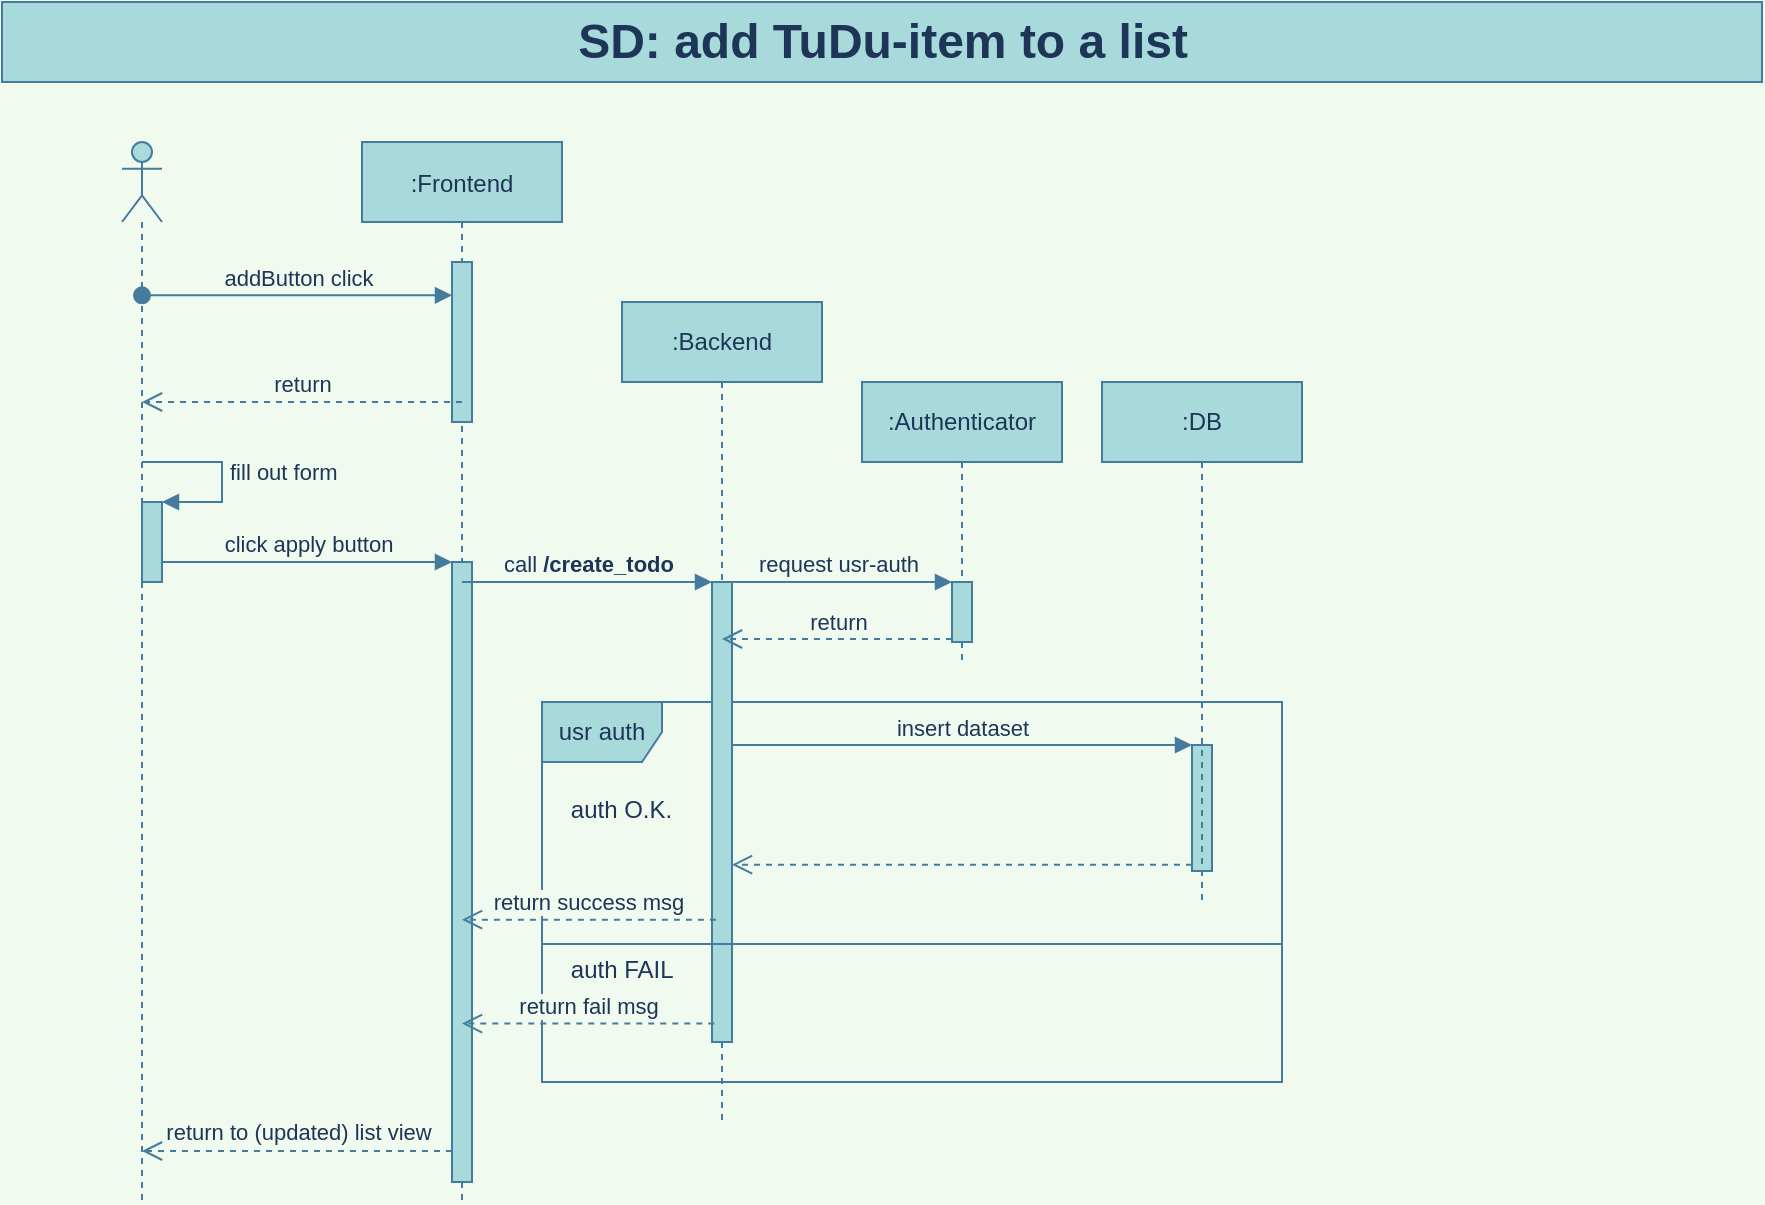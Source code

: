 <mxfile version="20.5.1" type="github">
  <diagram id="kgpKYQtTHZ0yAKxKKP6v" name="Page-1">
    <mxGraphModel dx="1065" dy="456" grid="1" gridSize="10" guides="1" tooltips="1" connect="1" arrows="1" fold="1" page="1" pageScale="1" pageWidth="900" pageHeight="700" background="#F1FAEE" math="0" shadow="0">
      <root>
        <mxCell id="0" />
        <mxCell id="1" parent="0" />
        <mxCell id="3nuBFxr9cyL0pnOWT2aG-5" value=":Frontend" style="shape=umlLifeline;perimeter=lifelinePerimeter;container=1;collapsible=0;recursiveResize=0;shadow=0;strokeWidth=1;fillColor=#A8DADC;strokeColor=#457B9D;fontColor=#1D3557;" parent="1" vertex="1">
          <mxGeometry x="190" y="80" width="100" height="530" as="geometry" />
        </mxCell>
        <mxCell id="kSekGtJbtRoE3fKYx9vQ-12" value="" style="html=1;points=[];perimeter=orthogonalPerimeter;strokeColor=#457B9D;fillColor=#A8DADC;gradientDirection=west;fontColor=#1D3557;" parent="3nuBFxr9cyL0pnOWT2aG-5" vertex="1">
          <mxGeometry x="45" y="60" width="10" height="80" as="geometry" />
        </mxCell>
        <mxCell id="kSekGtJbtRoE3fKYx9vQ-19" value="" style="html=1;points=[];perimeter=orthogonalPerimeter;strokeColor=#457B9D;fillColor=#A8DADC;gradientDirection=west;fontColor=#1D3557;" parent="3nuBFxr9cyL0pnOWT2aG-5" vertex="1">
          <mxGeometry x="45" y="210" width="10" height="310" as="geometry" />
        </mxCell>
        <mxCell id="kSekGtJbtRoE3fKYx9vQ-4" value="SD: add TuDu-item to a list" style="text;strokeColor=#457B9D;fillColor=#A8DADC;html=1;fontSize=24;fontStyle=1;verticalAlign=middle;align=center;gradientDirection=west;fontColor=#1D3557;" parent="1" vertex="1">
          <mxGeometry x="10" y="10" width="880" height="40" as="geometry" />
        </mxCell>
        <mxCell id="kSekGtJbtRoE3fKYx9vQ-9" value=":Backend" style="shape=umlLifeline;perimeter=lifelinePerimeter;whiteSpace=wrap;html=1;container=1;collapsible=0;recursiveResize=0;outlineConnect=0;strokeColor=#457B9D;fillColor=#A8DADC;gradientDirection=west;fontColor=#1D3557;" parent="1" vertex="1">
          <mxGeometry x="320" y="160" width="100" height="410" as="geometry" />
        </mxCell>
        <mxCell id="kSekGtJbtRoE3fKYx9vQ-38" value="" style="group;fontColor=#1D3557;" parent="kSekGtJbtRoE3fKYx9vQ-9" vertex="1" connectable="0">
          <mxGeometry x="-40" y="200" width="370" height="190" as="geometry" />
        </mxCell>
        <mxCell id="kSekGtJbtRoE3fKYx9vQ-35" value="" style="group;fontColor=#1D3557;" parent="kSekGtJbtRoE3fKYx9vQ-38" vertex="1" connectable="0">
          <mxGeometry width="370" height="190" as="geometry" />
        </mxCell>
        <mxCell id="kSekGtJbtRoE3fKYx9vQ-27" value="usr auth" style="shape=umlFrame;whiteSpace=wrap;html=1;strokeColor=#457B9D;fillColor=#A8DADC;gradientDirection=west;container=1;fontColor=#1D3557;" parent="kSekGtJbtRoE3fKYx9vQ-35" vertex="1">
          <mxGeometry width="370" height="190" as="geometry" />
        </mxCell>
        <mxCell id="kSekGtJbtRoE3fKYx9vQ-28" value="auth O.K." style="text;strokeColor=none;fillColor=none;align=left;verticalAlign=top;spacingLeft=4;spacingRight=4;overflow=hidden;rotatable=0;points=[[0,0.5],[1,0.5]];portConstraint=eastwest;fontColor=#1D3557;" parent="kSekGtJbtRoE3fKYx9vQ-27" vertex="1">
          <mxGeometry x="8.409" y="40" width="69.375" height="26" as="geometry" />
        </mxCell>
        <mxCell id="kSekGtJbtRoE3fKYx9vQ-30" value="auth FAIL" style="text;strokeColor=none;fillColor=none;align=left;verticalAlign=top;spacingLeft=4;spacingRight=4;overflow=hidden;rotatable=0;points=[[0,0.5],[1,0.5]];portConstraint=eastwest;fontColor=#1D3557;" parent="kSekGtJbtRoE3fKYx9vQ-27" vertex="1">
          <mxGeometry x="8.409" y="120" width="80.938" height="26" as="geometry" />
        </mxCell>
        <mxCell id="kSekGtJbtRoE3fKYx9vQ-37" value="" style="endArrow=none;dashed=1;html=1;labelBackgroundColor=#F1FAEE;strokeColor=#457B9D;fontColor=#1D3557;rounded=0;" parent="kSekGtJbtRoE3fKYx9vQ-35" target="kSekGtJbtRoE3fKYx9vQ-27" edge="1">
          <mxGeometry width="50" height="50" relative="1" as="geometry">
            <mxPoint y="100" as="sourcePoint" />
            <mxPoint x="219.688" y="80" as="targetPoint" />
          </mxGeometry>
        </mxCell>
        <mxCell id="kSekGtJbtRoE3fKYx9vQ-45" value="" style="html=1;points=[];perimeter=orthogonalPerimeter;strokeColor=#457B9D;fillColor=#A8DADC;gradientDirection=west;fontColor=#1D3557;" parent="kSekGtJbtRoE3fKYx9vQ-35" vertex="1">
          <mxGeometry x="325" y="21.5" width="10" height="63" as="geometry" />
        </mxCell>
        <mxCell id="kSekGtJbtRoE3fKYx9vQ-24" value="" style="html=1;points=[];perimeter=orthogonalPerimeter;strokeColor=#457B9D;fillColor=#A8DADC;gradientDirection=west;fontColor=#1D3557;" parent="kSekGtJbtRoE3fKYx9vQ-9" vertex="1">
          <mxGeometry x="45" y="140" width="10" height="230" as="geometry" />
        </mxCell>
        <mxCell id="kSekGtJbtRoE3fKYx9vQ-47" value="" style="html=1;verticalAlign=bottom;endArrow=open;dashed=1;endSize=8;exitX=0;exitY=0.95;labelBackgroundColor=#F1FAEE;strokeColor=#457B9D;fontColor=#1D3557;rounded=0;" parent="kSekGtJbtRoE3fKYx9vQ-9" source="kSekGtJbtRoE3fKYx9vQ-45" target="kSekGtJbtRoE3fKYx9vQ-24" edge="1">
          <mxGeometry relative="1" as="geometry">
            <mxPoint x="37.784" y="289" as="targetPoint" />
          </mxGeometry>
        </mxCell>
        <mxCell id="kSekGtJbtRoE3fKYx9vQ-46" value="insert dataset" style="html=1;verticalAlign=bottom;endArrow=block;entryX=0;entryY=0;labelBackgroundColor=#F1FAEE;strokeColor=#457B9D;fontColor=#1D3557;rounded=0;" parent="kSekGtJbtRoE3fKYx9vQ-9" source="kSekGtJbtRoE3fKYx9vQ-24" target="kSekGtJbtRoE3fKYx9vQ-45" edge="1">
          <mxGeometry relative="1" as="geometry">
            <mxPoint x="37.784" y="213" as="sourcePoint" />
          </mxGeometry>
        </mxCell>
        <mxCell id="kSekGtJbtRoE3fKYx9vQ-10" value=":DB" style="shape=umlLifeline;perimeter=lifelinePerimeter;whiteSpace=wrap;html=1;container=1;collapsible=0;recursiveResize=0;outlineConnect=0;strokeColor=#457B9D;fillColor=#A8DADC;gradientDirection=west;fontColor=#1D3557;" parent="1" vertex="1">
          <mxGeometry x="560" y="200" width="100" height="260" as="geometry" />
        </mxCell>
        <mxCell id="kSekGtJbtRoE3fKYx9vQ-11" value="" style="shape=umlLifeline;participant=umlActor;perimeter=lifelinePerimeter;whiteSpace=wrap;html=1;container=1;collapsible=0;recursiveResize=0;verticalAlign=top;spacingTop=36;outlineConnect=0;strokeColor=#457B9D;fillColor=#A8DADC;gradientDirection=west;fontColor=#1D3557;" parent="1" vertex="1">
          <mxGeometry x="70" y="80" width="20" height="530" as="geometry" />
        </mxCell>
        <mxCell id="kSekGtJbtRoE3fKYx9vQ-17" value="" style="html=1;points=[];perimeter=orthogonalPerimeter;strokeColor=#457B9D;fillColor=#A8DADC;gradientDirection=west;fontColor=#1D3557;" parent="kSekGtJbtRoE3fKYx9vQ-11" vertex="1">
          <mxGeometry x="10" y="180" width="10" height="40" as="geometry" />
        </mxCell>
        <mxCell id="kSekGtJbtRoE3fKYx9vQ-18" value="fill out form" style="edgeStyle=orthogonalEdgeStyle;html=1;align=left;spacingLeft=2;endArrow=block;entryX=1;entryY=0;labelBackgroundColor=#F1FAEE;strokeColor=#457B9D;fontColor=#1D3557;rounded=0;" parent="kSekGtJbtRoE3fKYx9vQ-11" source="kSekGtJbtRoE3fKYx9vQ-11" target="kSekGtJbtRoE3fKYx9vQ-17" edge="1">
          <mxGeometry relative="1" as="geometry">
            <mxPoint x="134.97" y="140" as="sourcePoint" />
            <Array as="points">
              <mxPoint x="50" y="160" />
              <mxPoint x="50" y="180" />
            </Array>
          </mxGeometry>
        </mxCell>
        <mxCell id="kSekGtJbtRoE3fKYx9vQ-13" value="addButton click" style="html=1;verticalAlign=bottom;startArrow=oval;endArrow=block;startSize=8;labelBackgroundColor=#F1FAEE;strokeColor=#457B9D;fontColor=#1D3557;rounded=0;" parent="1" target="kSekGtJbtRoE3fKYx9vQ-12" edge="1">
          <mxGeometry relative="1" as="geometry">
            <mxPoint x="80" y="156.64" as="sourcePoint" />
            <mxPoint x="236" y="157" as="targetPoint" />
          </mxGeometry>
        </mxCell>
        <mxCell id="kSekGtJbtRoE3fKYx9vQ-14" value="return" style="html=1;verticalAlign=bottom;endArrow=open;dashed=1;endSize=8;labelBackgroundColor=#F1FAEE;strokeColor=#457B9D;fontColor=#1D3557;rounded=0;" parent="1" edge="1">
          <mxGeometry relative="1" as="geometry">
            <mxPoint x="240" y="210" as="sourcePoint" />
            <mxPoint x="80" y="210" as="targetPoint" />
          </mxGeometry>
        </mxCell>
        <mxCell id="kSekGtJbtRoE3fKYx9vQ-20" value="click apply button" style="html=1;verticalAlign=bottom;endArrow=block;entryX=0;entryY=0;labelBackgroundColor=#F1FAEE;strokeColor=#457B9D;fontColor=#1D3557;rounded=0;" parent="1" source="kSekGtJbtRoE3fKYx9vQ-17" target="kSekGtJbtRoE3fKYx9vQ-19" edge="1">
          <mxGeometry relative="1" as="geometry">
            <mxPoint x="165" y="290" as="sourcePoint" />
          </mxGeometry>
        </mxCell>
        <mxCell id="kSekGtJbtRoE3fKYx9vQ-21" value="return to (updated) list view" style="html=1;verticalAlign=bottom;endArrow=open;dashed=1;endSize=8;exitX=0;exitY=0.95;labelBackgroundColor=#F1FAEE;strokeColor=#457B9D;fontColor=#1D3557;rounded=0;" parent="1" source="kSekGtJbtRoE3fKYx9vQ-19" target="kSekGtJbtRoE3fKYx9vQ-11" edge="1">
          <mxGeometry relative="1" as="geometry">
            <mxPoint x="165" y="366" as="targetPoint" />
          </mxGeometry>
        </mxCell>
        <mxCell id="kSekGtJbtRoE3fKYx9vQ-25" value="call &lt;b&gt;/create_todo&lt;/b&gt;" style="html=1;verticalAlign=bottom;endArrow=block;entryX=0;entryY=0;labelBackgroundColor=#F1FAEE;strokeColor=#457B9D;fontColor=#1D3557;rounded=0;" parent="1" source="3nuBFxr9cyL0pnOWT2aG-5" target="kSekGtJbtRoE3fKYx9vQ-24" edge="1">
          <mxGeometry relative="1" as="geometry">
            <mxPoint x="290" y="300" as="sourcePoint" />
          </mxGeometry>
        </mxCell>
        <mxCell id="kSekGtJbtRoE3fKYx9vQ-26" value="return fail msg" style="html=1;verticalAlign=bottom;endArrow=open;dashed=1;endSize=8;exitX=0.114;exitY=0.96;exitDx=0;exitDy=0;exitPerimeter=0;labelBackgroundColor=#F1FAEE;strokeColor=#457B9D;fontColor=#1D3557;rounded=0;" parent="1" source="kSekGtJbtRoE3fKYx9vQ-24" target="3nuBFxr9cyL0pnOWT2aG-5" edge="1">
          <mxGeometry relative="1" as="geometry">
            <mxPoint x="290" y="376" as="targetPoint" />
          </mxGeometry>
        </mxCell>
        <mxCell id="kSekGtJbtRoE3fKYx9vQ-44" value=":Authenticator" style="shape=umlLifeline;perimeter=lifelinePerimeter;whiteSpace=wrap;html=1;container=1;collapsible=0;recursiveResize=0;outlineConnect=0;strokeColor=#457B9D;fillColor=#A8DADC;gradientDirection=west;fontColor=#1D3557;" parent="1" vertex="1">
          <mxGeometry x="440" y="200" width="100" height="140" as="geometry" />
        </mxCell>
        <mxCell id="kSekGtJbtRoE3fKYx9vQ-39" value="" style="html=1;points=[];perimeter=orthogonalPerimeter;strokeColor=#457B9D;fillColor=#A8DADC;gradientDirection=west;fontColor=#1D3557;" parent="kSekGtJbtRoE3fKYx9vQ-44" vertex="1">
          <mxGeometry x="45" y="100" width="10" height="30" as="geometry" />
        </mxCell>
        <mxCell id="kSekGtJbtRoE3fKYx9vQ-40" value="request usr-auth" style="html=1;verticalAlign=bottom;endArrow=block;entryX=0;entryY=0;labelBackgroundColor=#F1FAEE;strokeColor=#457B9D;fontColor=#1D3557;rounded=0;" parent="1" source="kSekGtJbtRoE3fKYx9vQ-9" target="kSekGtJbtRoE3fKYx9vQ-39" edge="1">
          <mxGeometry relative="1" as="geometry">
            <mxPoint x="420" y="260" as="sourcePoint" />
          </mxGeometry>
        </mxCell>
        <mxCell id="kSekGtJbtRoE3fKYx9vQ-41" value="return" style="html=1;verticalAlign=bottom;endArrow=open;dashed=1;endSize=8;exitX=0;exitY=0.95;labelBackgroundColor=#F1FAEE;strokeColor=#457B9D;fontColor=#1D3557;rounded=0;" parent="1" source="kSekGtJbtRoE3fKYx9vQ-39" target="kSekGtJbtRoE3fKYx9vQ-9" edge="1">
          <mxGeometry relative="1" as="geometry">
            <mxPoint x="420" y="336" as="targetPoint" />
          </mxGeometry>
        </mxCell>
        <mxCell id="kSekGtJbtRoE3fKYx9vQ-48" value="return success msg" style="html=1;verticalAlign=bottom;endArrow=open;dashed=1;endSize=8;exitX=0.195;exitY=0.734;exitDx=0;exitDy=0;exitPerimeter=0;labelBackgroundColor=#F1FAEE;strokeColor=#457B9D;fontColor=#1D3557;rounded=0;" parent="1" source="kSekGtJbtRoE3fKYx9vQ-24" target="3nuBFxr9cyL0pnOWT2aG-5" edge="1">
          <mxGeometry relative="1" as="geometry">
            <mxPoint x="370" y="470" as="sourcePoint" />
            <mxPoint x="290" y="470" as="targetPoint" />
          </mxGeometry>
        </mxCell>
        <mxCell id="kSekGtJbtRoE3fKYx9vQ-49" value="" style="line;strokeWidth=1;fillColor=none;align=left;verticalAlign=middle;spacingTop=-1;spacingLeft=3;spacingRight=3;rotatable=0;labelPosition=right;points=[];portConstraint=eastwest;strokeColor=#457B9D;labelBackgroundColor=#F1FAEE;fontColor=#1D3557;" parent="1" vertex="1">
          <mxGeometry x="280" y="477" width="370" height="8" as="geometry" />
        </mxCell>
      </root>
    </mxGraphModel>
  </diagram>
</mxfile>
